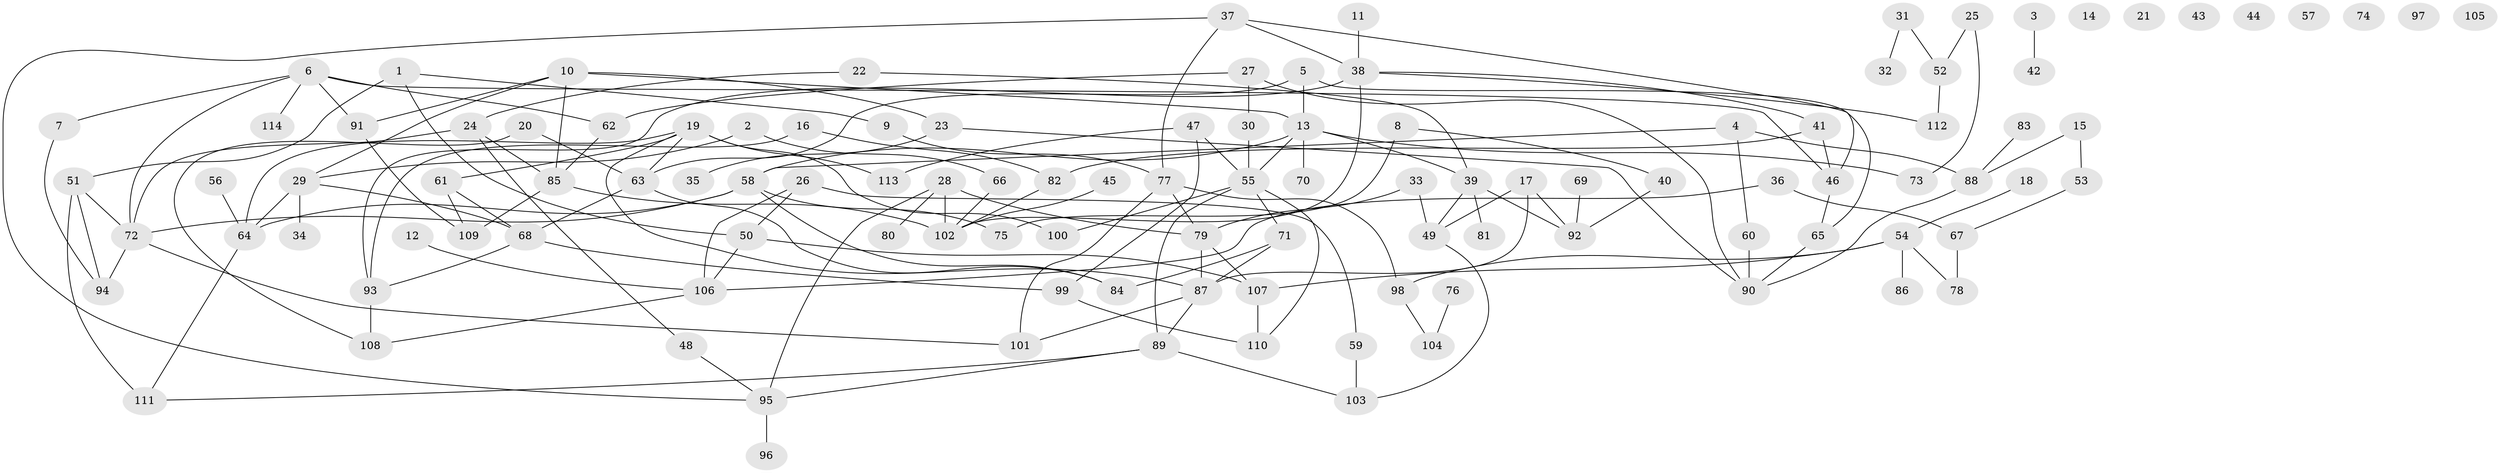 // Generated by graph-tools (version 1.1) at 2025/33/03/09/25 02:33:38]
// undirected, 114 vertices, 161 edges
graph export_dot {
graph [start="1"]
  node [color=gray90,style=filled];
  1;
  2;
  3;
  4;
  5;
  6;
  7;
  8;
  9;
  10;
  11;
  12;
  13;
  14;
  15;
  16;
  17;
  18;
  19;
  20;
  21;
  22;
  23;
  24;
  25;
  26;
  27;
  28;
  29;
  30;
  31;
  32;
  33;
  34;
  35;
  36;
  37;
  38;
  39;
  40;
  41;
  42;
  43;
  44;
  45;
  46;
  47;
  48;
  49;
  50;
  51;
  52;
  53;
  54;
  55;
  56;
  57;
  58;
  59;
  60;
  61;
  62;
  63;
  64;
  65;
  66;
  67;
  68;
  69;
  70;
  71;
  72;
  73;
  74;
  75;
  76;
  77;
  78;
  79;
  80;
  81;
  82;
  83;
  84;
  85;
  86;
  87;
  88;
  89;
  90;
  91;
  92;
  93;
  94;
  95;
  96;
  97;
  98;
  99;
  100;
  101;
  102;
  103;
  104;
  105;
  106;
  107;
  108;
  109;
  110;
  111;
  112;
  113;
  114;
  1 -- 9;
  1 -- 50;
  1 -- 51;
  2 -- 29;
  2 -- 66;
  3 -- 42;
  4 -- 58;
  4 -- 60;
  4 -- 88;
  5 -- 13;
  5 -- 63;
  5 -- 65;
  6 -- 7;
  6 -- 46;
  6 -- 62;
  6 -- 72;
  6 -- 91;
  6 -- 114;
  7 -- 94;
  8 -- 40;
  8 -- 75;
  9 -- 77;
  10 -- 13;
  10 -- 23;
  10 -- 29;
  10 -- 85;
  10 -- 91;
  11 -- 38;
  12 -- 106;
  13 -- 39;
  13 -- 55;
  13 -- 58;
  13 -- 70;
  13 -- 73;
  15 -- 53;
  15 -- 88;
  16 -- 82;
  16 -- 93;
  17 -- 49;
  17 -- 87;
  17 -- 92;
  18 -- 54;
  19 -- 61;
  19 -- 63;
  19 -- 64;
  19 -- 87;
  19 -- 100;
  19 -- 113;
  20 -- 63;
  20 -- 108;
  22 -- 24;
  22 -- 39;
  23 -- 35;
  23 -- 90;
  24 -- 48;
  24 -- 72;
  24 -- 85;
  25 -- 52;
  25 -- 73;
  26 -- 50;
  26 -- 59;
  26 -- 106;
  27 -- 30;
  27 -- 62;
  27 -- 90;
  28 -- 79;
  28 -- 80;
  28 -- 95;
  28 -- 102;
  29 -- 34;
  29 -- 64;
  29 -- 68;
  30 -- 55;
  31 -- 32;
  31 -- 52;
  33 -- 49;
  33 -- 79;
  36 -- 67;
  36 -- 106;
  37 -- 38;
  37 -- 46;
  37 -- 77;
  37 -- 95;
  38 -- 41;
  38 -- 93;
  38 -- 102;
  38 -- 112;
  39 -- 49;
  39 -- 81;
  39 -- 92;
  40 -- 92;
  41 -- 46;
  41 -- 82;
  45 -- 102;
  46 -- 65;
  47 -- 55;
  47 -- 99;
  47 -- 113;
  48 -- 95;
  49 -- 103;
  50 -- 106;
  50 -- 107;
  51 -- 72;
  51 -- 94;
  51 -- 111;
  52 -- 112;
  53 -- 67;
  54 -- 78;
  54 -- 86;
  54 -- 98;
  54 -- 107;
  55 -- 71;
  55 -- 89;
  55 -- 100;
  55 -- 110;
  56 -- 64;
  58 -- 64;
  58 -- 72;
  58 -- 75;
  58 -- 84;
  59 -- 103;
  60 -- 90;
  61 -- 68;
  61 -- 109;
  62 -- 85;
  63 -- 68;
  63 -- 84;
  64 -- 111;
  65 -- 90;
  66 -- 102;
  67 -- 78;
  68 -- 93;
  68 -- 99;
  69 -- 92;
  71 -- 84;
  71 -- 87;
  72 -- 94;
  72 -- 101;
  76 -- 104;
  77 -- 79;
  77 -- 98;
  77 -- 101;
  79 -- 87;
  79 -- 107;
  82 -- 102;
  83 -- 88;
  85 -- 102;
  85 -- 109;
  87 -- 89;
  87 -- 101;
  88 -- 90;
  89 -- 95;
  89 -- 103;
  89 -- 111;
  91 -- 109;
  93 -- 108;
  95 -- 96;
  98 -- 104;
  99 -- 110;
  106 -- 108;
  107 -- 110;
}
